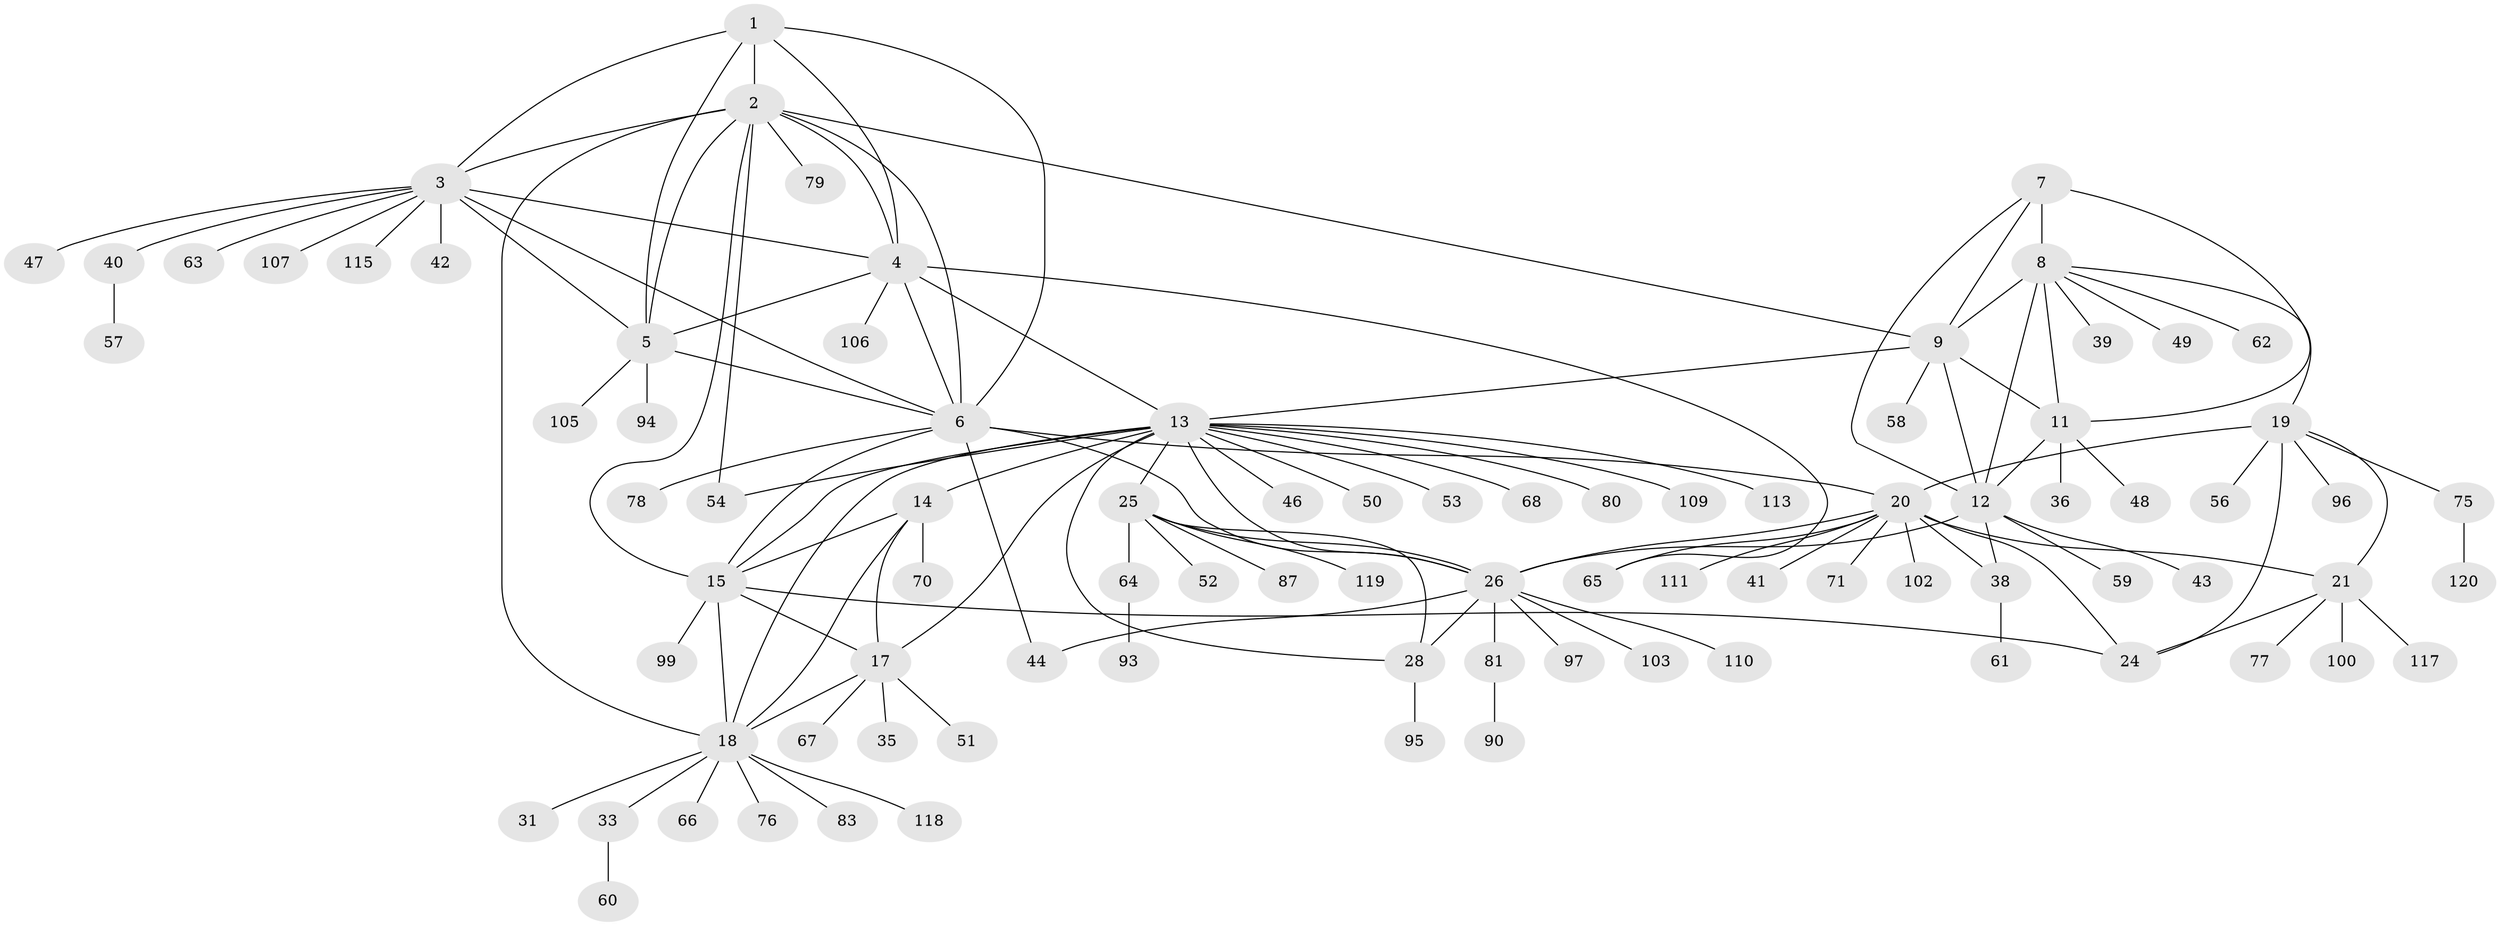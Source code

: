 // original degree distribution, {5: 0.03333333333333333, 10: 0.025, 12: 0.016666666666666666, 9: 0.041666666666666664, 8: 0.041666666666666664, 6: 0.025, 11: 0.025, 7: 0.03333333333333333, 13: 0.008333333333333333, 2: 0.10833333333333334, 1: 0.6, 3: 0.041666666666666664}
// Generated by graph-tools (version 1.1) at 2025/42/03/06/25 10:42:08]
// undirected, 89 vertices, 129 edges
graph export_dot {
graph [start="1"]
  node [color=gray90,style=filled];
  1;
  2 [super="+55"];
  3 [super="+91"];
  4 [super="+116"];
  5 [super="+69"];
  6 [super="+92"];
  7 [super="+73"];
  8 [super="+10"];
  9 [super="+45"];
  11 [super="+34"];
  12 [super="+89"];
  13 [super="+29"];
  14 [super="+84"];
  15 [super="+16"];
  17 [super="+32"];
  18 [super="+72"];
  19 [super="+22"];
  20 [super="+23"];
  21 [super="+88"];
  24 [super="+108"];
  25 [super="+30"];
  26 [super="+27"];
  28 [super="+74"];
  31 [super="+37"];
  33 [super="+86"];
  35;
  36;
  38;
  39;
  40 [super="+101"];
  41;
  42;
  43;
  44;
  46;
  47;
  48;
  49;
  50;
  51;
  52;
  53;
  54;
  56;
  57;
  58;
  59;
  60;
  61 [super="+98"];
  62;
  63;
  64;
  65 [super="+85"];
  66;
  67;
  68;
  70;
  71;
  75;
  76;
  77 [super="+82"];
  78;
  79;
  80;
  81 [super="+112"];
  83;
  87;
  90;
  93;
  94 [super="+104"];
  95;
  96;
  97;
  99;
  100 [super="+114"];
  102;
  103;
  105;
  106;
  107;
  109;
  110;
  111;
  113;
  115;
  117;
  118;
  119;
  120;
  1 -- 2;
  1 -- 3;
  1 -- 4;
  1 -- 5;
  1 -- 6;
  2 -- 3;
  2 -- 4;
  2 -- 5;
  2 -- 6;
  2 -- 9;
  2 -- 54;
  2 -- 79;
  2 -- 18;
  2 -- 15;
  3 -- 4;
  3 -- 5;
  3 -- 6;
  3 -- 40;
  3 -- 42;
  3 -- 47;
  3 -- 63;
  3 -- 107;
  3 -- 115;
  4 -- 5;
  4 -- 6;
  4 -- 65;
  4 -- 106;
  4 -- 13;
  5 -- 6;
  5 -- 94;
  5 -- 105;
  6 -- 44;
  6 -- 78;
  6 -- 20;
  6 -- 15;
  6 -- 26;
  7 -- 8 [weight=2];
  7 -- 9;
  7 -- 11;
  7 -- 12;
  8 -- 9 [weight=2];
  8 -- 11 [weight=2];
  8 -- 12 [weight=2];
  8 -- 39;
  8 -- 49;
  8 -- 62;
  8 -- 19;
  9 -- 11;
  9 -- 12;
  9 -- 13;
  9 -- 58;
  11 -- 12;
  11 -- 36;
  11 -- 48;
  12 -- 38;
  12 -- 43;
  12 -- 59;
  12 -- 26;
  13 -- 14;
  13 -- 15 [weight=2];
  13 -- 17;
  13 -- 18;
  13 -- 50;
  13 -- 54;
  13 -- 80;
  13 -- 109;
  13 -- 68;
  13 -- 46;
  13 -- 113;
  13 -- 53;
  13 -- 25 [weight=2];
  13 -- 26 [weight=2];
  13 -- 28;
  14 -- 15 [weight=2];
  14 -- 17;
  14 -- 18;
  14 -- 70;
  15 -- 17 [weight=2];
  15 -- 18 [weight=2];
  15 -- 99;
  15 -- 24;
  17 -- 18;
  17 -- 35;
  17 -- 51;
  17 -- 67;
  18 -- 31;
  18 -- 33;
  18 -- 66;
  18 -- 76;
  18 -- 83;
  18 -- 118;
  19 -- 20 [weight=4];
  19 -- 21 [weight=2];
  19 -- 24 [weight=2];
  19 -- 96;
  19 -- 56;
  19 -- 75;
  20 -- 21 [weight=2];
  20 -- 24 [weight=2];
  20 -- 102;
  20 -- 111;
  20 -- 65;
  20 -- 38;
  20 -- 71;
  20 -- 41;
  20 -- 26;
  21 -- 24;
  21 -- 77;
  21 -- 100;
  21 -- 117;
  25 -- 26 [weight=4];
  25 -- 28 [weight=2];
  25 -- 52;
  25 -- 87;
  25 -- 119;
  25 -- 64;
  26 -- 28 [weight=2];
  26 -- 97;
  26 -- 103;
  26 -- 44;
  26 -- 110;
  26 -- 81;
  28 -- 95;
  33 -- 60;
  38 -- 61;
  40 -- 57;
  64 -- 93;
  75 -- 120;
  81 -- 90;
}
